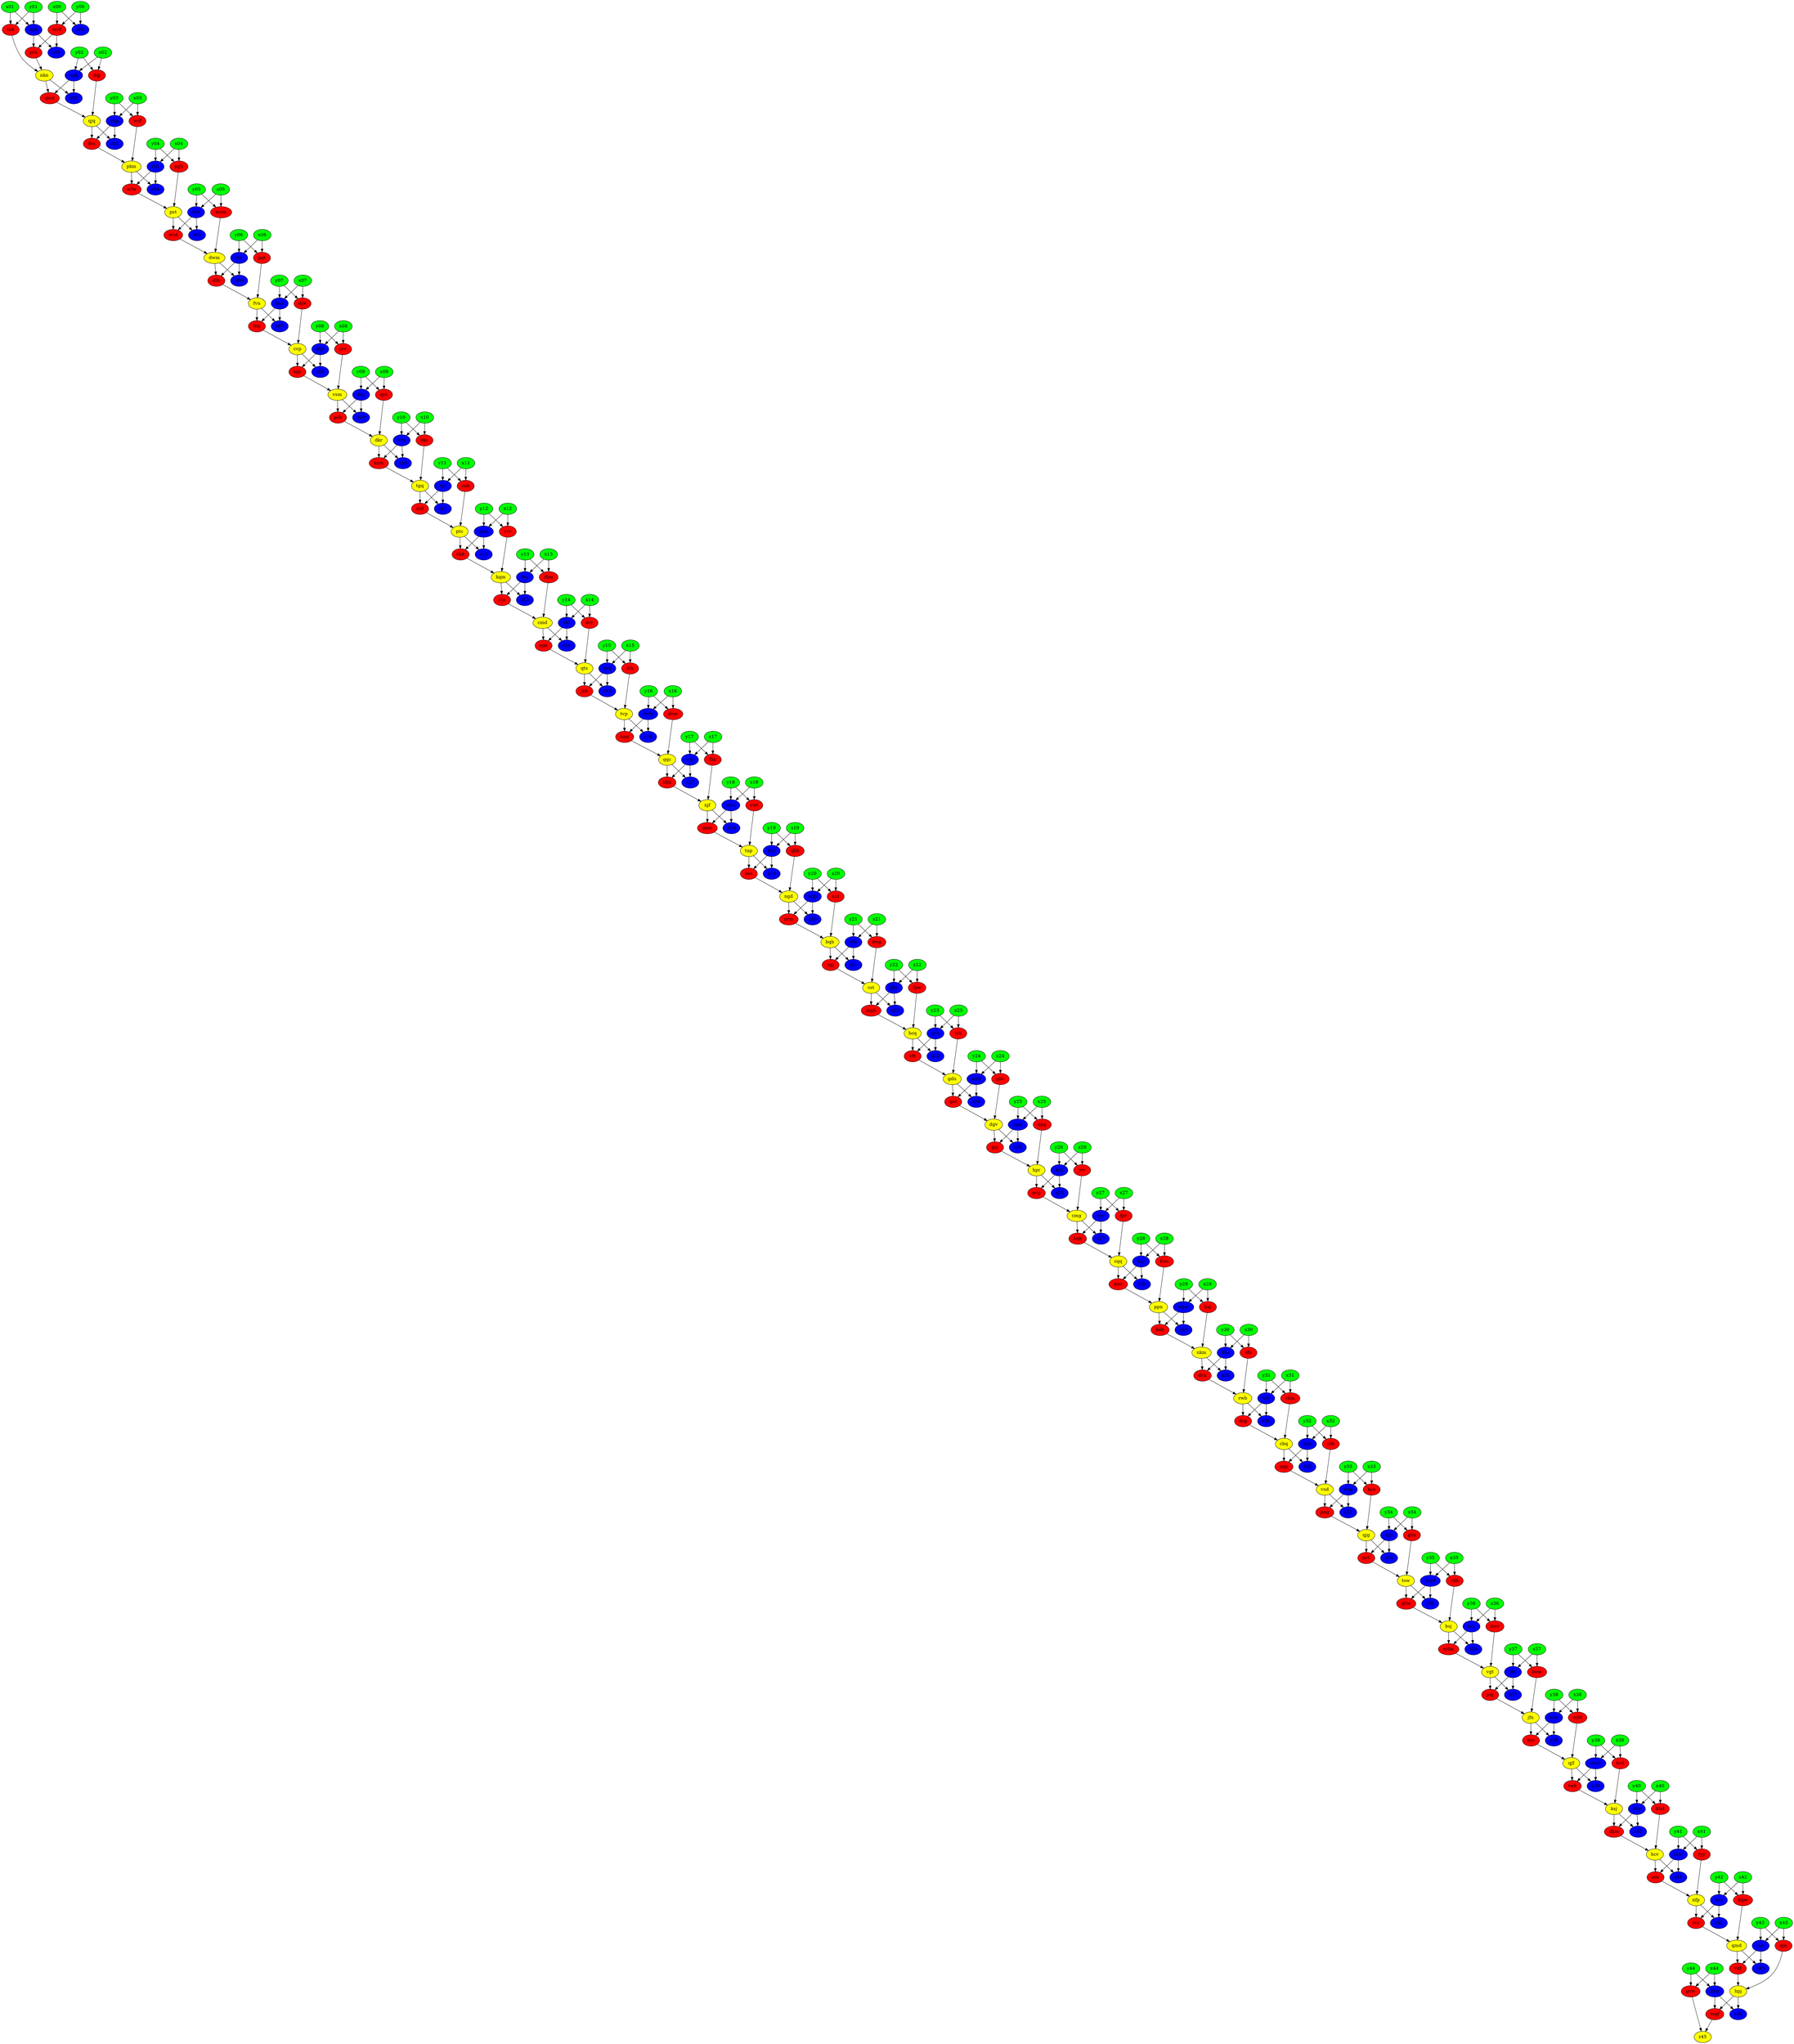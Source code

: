 digraph G {
  subgraph c_0 {
    x00 [style=filled,fillcolor=green];
    y00 [style=filled,fillcolor=green];
    z00
  }
  subgraph c_1 {
    x01 [style=filled,fillcolor=green];
    y01 [style=filled,fillcolor=green];
    z01
  }
  subgraph c_2 {
    x02 [style=filled,fillcolor=green];
    y02 [style=filled,fillcolor=green];
    z02
  }
  subgraph c_3 {
    x03 [style=filled,fillcolor=green];
    y03 [style=filled,fillcolor=green];
    z03
  }
  subgraph c_4 {
    x04 [style=filled,fillcolor=green];
    y04 [style=filled,fillcolor=green];
    z04
  }
  subgraph c_5 {
    x05 [style=filled,fillcolor=green];
    y05 [style=filled,fillcolor=green];
    z05
  }
  subgraph c_6 {
    x06 [style=filled,fillcolor=green];
    y06 [style=filled,fillcolor=green];
    z06
  }
  subgraph c_7 {
    x07 [style=filled,fillcolor=green];
    y07 [style=filled,fillcolor=green];
    z07
  }
  subgraph c_8 {
    x08 [style=filled,fillcolor=green];
    y08 [style=filled,fillcolor=green];
    z08
  }
  subgraph c_9 {
    x09 [style=filled,fillcolor=green];
    y09 [style=filled,fillcolor=green];
    z09
  }
  subgraph c_10 {
    x10 [style=filled,fillcolor=green];
    y10 [style=filled,fillcolor=green];
    z10
  }
  subgraph c_11 {
    x11 [style=filled,fillcolor=green];
    y11 [style=filled,fillcolor=green];
    z11
  }
  subgraph c_12 {
    x12 [style=filled,fillcolor=green];
    y12 [style=filled,fillcolor=green];
    z12
  }
  subgraph c_13 {
    x13 [style=filled,fillcolor=green];
    y13 [style=filled,fillcolor=green];
    z13
  }
  subgraph c_14 {
    x14 [style=filled,fillcolor=green];
    y14 [style=filled,fillcolor=green];
    z14
  }
  subgraph c_15 {
    x15 [style=filled,fillcolor=green];
    y15 [style=filled,fillcolor=green];
    z15
  }
  subgraph c_16 {
    x16 [style=filled,fillcolor=green];
    y16 [style=filled,fillcolor=green];
    z16
  }
  subgraph c_17 {
    x17 [style=filled,fillcolor=green];
    y17 [style=filled,fillcolor=green];
    z17
  }
  subgraph c_18 {
    x18 [style=filled,fillcolor=green];
    y18 [style=filled,fillcolor=green];
    z18
  }
  subgraph c_19 {
    x19 [style=filled,fillcolor=green];
    y19 [style=filled,fillcolor=green];
    z19
  }
  subgraph c_20 {
    x20 [style=filled,fillcolor=green];
    y20 [style=filled,fillcolor=green];
    z20
  }
  subgraph c_21 {
    x21 [style=filled,fillcolor=green];
    y21 [style=filled,fillcolor=green];
    z21
  }
  subgraph c_22 {
    x22 [style=filled,fillcolor=green];
    y22 [style=filled,fillcolor=green];
    z22
  }
  subgraph c_23 {
    x23 [style=filled,fillcolor=green];
    y23 [style=filled,fillcolor=green];
    z23
  }
  subgraph c_24 {
    x24 [style=filled,fillcolor=green];
    y24 [style=filled,fillcolor=green];
    z24
  }
  subgraph c_25 {
    x25 [style=filled,fillcolor=green];
    y25 [style=filled,fillcolor=green];
    z25
  }
  subgraph c_26 {
    x26 [style=filled,fillcolor=green];
    y26 [style=filled,fillcolor=green];
    z26
  }
  subgraph c_27 {
    x27 [style=filled,fillcolor=green];
    y27 [style=filled,fillcolor=green];
    z27
  }
  subgraph c_28 {
    x28 [style=filled,fillcolor=green];
    y28 [style=filled,fillcolor=green];
    z28
  }
  subgraph c_29 {
    x29 [style=filled,fillcolor=green];
    y29 [style=filled,fillcolor=green];
    z29
  }
  subgraph c_30 {
    x30 [style=filled,fillcolor=green];
    y30 [style=filled,fillcolor=green];
    z30
  }
  subgraph c_31 {
    x31 [style=filled,fillcolor=green];
    y31 [style=filled,fillcolor=green];
    z31
  }
  subgraph c_32 {
    x32 [style=filled,fillcolor=green];
    y32 [style=filled,fillcolor=green];
    z32
  }
  subgraph c_33 {
    x33 [style=filled,fillcolor=green];
    y33 [style=filled,fillcolor=green];
    z33
  }
  subgraph c_34 {
    x34 [style=filled,fillcolor=green];
    y34 [style=filled,fillcolor=green];
    z34
  }
  subgraph c_35 {
    x35 [style=filled,fillcolor=green];
    y35 [style=filled,fillcolor=green];
    z35
  }
  subgraph c_36 {
    x36 [style=filled,fillcolor=green];
    y36 [style=filled,fillcolor=green];
    z36
  }
  subgraph c_37 {
    x37 [style=filled,fillcolor=green];
    y37 [style=filled,fillcolor=green];
    z37
  }
  subgraph c_38 {
    x38 [style=filled,fillcolor=green];
    y38 [style=filled,fillcolor=green];
    z38
  }
  subgraph c_39 {
    x39 [style=filled,fillcolor=green];
    y39 [style=filled,fillcolor=green];
    z39
  }
  subgraph c_40 {
    x40 [style=filled,fillcolor=green];
    y40 [style=filled,fillcolor=green];
    z40
  }
  subgraph c_41 {
    x41 [style=filled,fillcolor=green];
    y41 [style=filled,fillcolor=green];
    z41
  }
  subgraph c_42 {
    x42 [style=filled,fillcolor=green];
    y42 [style=filled,fillcolor=green];
    z42
  }
  subgraph c_43 {
    x43 [style=filled,fillcolor=green];
    y43 [style=filled,fillcolor=green];
    z43
  }
  subgraph c_44 {
    x44 [style=filled,fillcolor=green];
    y44 [style=filled,fillcolor=green];
    z44
  }
  z31 [style=filled,fillcolor=blue];
  rwb -> z31
  ntb -> z31
  z17 [style=filled,fillcolor=blue];
  rrp -> z17
  qqc -> z17
  z02 [style=filled,fillcolor=blue];
  dgk -> z02
  nkn -> z02
  z10 [style=filled,fillcolor=blue];
  vrn -> z10
  dkr -> z10
  dqw [style=filled,fillcolor=red];
  y42 -> dqw
  x42 -> dqw
  rhk [style=filled,fillcolor=blue];
  x04 -> rhk
  y04 -> rhk
  fqm [style=filled,fillcolor=blue];
  y32 -> fqm
  x32 -> fqm
  fmg [style=filled,fillcolor=red];
  y21 -> fmg
  x21 -> fmg
  wcf [style=filled,fillcolor=red];
  x03 -> wcf
  y03 -> wcf
  wpw [style=filled,fillcolor=blue];
  x29 -> wpw
  y29 -> wpw
  bks [style=filled,fillcolor=blue];
  y07 -> bks
  x07 -> bks
  gcm [style=filled,fillcolor=blue];
  y12 -> gcm
  x12 -> gcm
  wsm [style=filled,fillcolor=blue];
  y39 -> wsm
  x39 -> wsm
  bhg [style=filled,fillcolor=blue];
  x44 -> bhg
  y44 -> bhg
  dkm [style=filled,fillcolor=red];
  bhc -> dkm
  ksj -> dkm
  mgb [style=filled,fillcolor=red];
  jfm -> mgb
  cst -> mgb
  ntb [style=filled,fillcolor=blue];
  y31 -> ntb
  x31 -> ntb
  z23 [style=filled,fillcolor=blue];
  hcq -> z23
  qrh -> z23
  kpp [style=filled,fillcolor=blue];
  y20 -> kpp
  x20 -> kpp
  snt [style=filled,fillcolor=red];
  x20 -> snt
  y20 -> snt
  mrd [style=filled,fillcolor=blue];
  y24 -> mrd
  x24 -> mrd
  psh [style=filled,fillcolor=red];
  vsm -> psh
  bnj -> psh
  bsj [style=filled,fillcolor=yellow];
  qhw -> bsj
  vdk -> bsj
  fnh [style=filled,fillcolor=blue];
  x43 -> fnh
  y43 -> fnh
  bnw [style=filled,fillcolor=red];
  y37 -> bnw
  x37 -> bnw
  z28 [style=filled,fillcolor=blue];
  cqq -> z28
  hqr -> z28
  z36 [style=filled,fillcolor=blue];
  bsj -> z36
  ccs -> z36
  z39 [style=filled,fillcolor=blue];
  wsm -> z39
  qjf -> z39
  prh [style=filled,fillcolor=red];
  wrd -> prh
  npf -> prh
  rvr [style=filled,fillcolor=red];
  hvs -> rvr
  nfp -> rvr
  ngd [style=filled,fillcolor=yellow];
  dss -> ngd
  qhh -> ngd
  kvd [style=filled,fillcolor=red];
  x39 -> kvd
  y39 -> kvd
  vsm [style=filled,fillcolor=yellow];
  tqn -> vsm
  cvv -> vsm
  cqq [style=filled,fillcolor=yellow];
  fpr -> cqq
  hqk -> cqq
  twk [style=filled,fillcolor=red];
  wsm -> twk
  qjf -> twk
  mmf [style=filled,fillcolor=blue];
  y35 -> mmf
  x35 -> mmf
  mvm [style=filled,fillcolor=red];
  y05 -> mvm
  x05 -> mvm
  dqj [style=filled,fillcolor=red];
  x02 -> dqj
  y02 -> dqj
  wkc [style=filled,fillcolor=blue];
  x18 -> wkc
  y18 -> wkc
  kvg [style=filled,fillcolor=blue];
  x15 -> kvg
  y15 -> kvg
  bqb [style=filled,fillcolor=yellow];
  nrm -> bqb
  snt -> bqb
  ctd [style=filled,fillcolor=red];
  sgt -> ctd
  tgq -> ctd
  cbq [style=filled,fillcolor=yellow];
  vkm -> cbq
  dcg -> cbq
  z19 [style=filled,fillcolor=blue];
  tnp -> z19
  ktg -> z19
  z45 [style=filled,fillcolor=yellow];
  mqf -> z45
  gvw -> z45
  rrs [style=filled,fillcolor=blue];
  x06 -> rrs
  y06 -> rrs
  z41 [style=filled,fillcolor=blue];
  ckw -> z41
  hcv -> z41
  qmd [style=filled,fillcolor=yellow];
  dqw -> qmd
  rvr -> qmd
  dwh [style=filled,fillcolor=blue];
  y16 -> dwh
  x16 -> dwh
  bhd [style=filled,fillcolor=red];
  x40 -> bhd
  y40 -> bhd
  z03 [style=filled,fillcolor=blue];
  psp -> z03
  qjq -> z03
  z15 [style=filled,fillcolor=blue];
  kvg -> z15
  qts -> z15
  nrm [style=filled,fillcolor=red];
  ngd -> nrm
  kpp -> nrm
  vdk [style=filled,fillcolor=red];
  x35 -> vdk
  y35 -> vdk
  vft [style=filled,fillcolor=red];
  qrh -> vft
  hcq -> vft
  z29 [style=filled,fillcolor=blue];
  wpw -> z29
  ppn -> z29
  vgt [style=filled,fillcolor=yellow];
  mtm -> vgt
  hwr -> vgt
  z22 [style=filled,fillcolor=blue];
  cst -> z22
  jfm -> z22
  dgv [style=filled,fillcolor=yellow];
  qnc -> dgv
  gbv -> dgv
  rjg [style=filled,fillcolor=red];
  y41 -> rjg
  x41 -> rjg
  mvj [style=filled,fillcolor=red];
  kch -> mvj
  hpr -> mvj
  knh [style=filled,fillcolor=blue];
  y38 -> knh
  x38 -> knh
  hqr [style=filled,fillcolor=blue];
  y28 -> hqr
  x28 -> hqr
  cts [style=filled,fillcolor=red];
  kqm -> cts
  fvr -> cts
  fvn [style=filled,fillcolor=yellow];
  gqt -> fvn
  dth -> fvn
  pkm [style=filled,fillcolor=yellow];
  fbs -> pkm
  wcf -> pkm
  jrv [style=filled,fillcolor=red];
  x26 -> jrv
  y26 -> jrv
  z01 [style=filled,fillcolor=blue];
  npf -> z01
  wrd -> z01
  cnk [style=filled,fillcolor=red];
  x11 -> cnk
  y11 -> cnk
  cvp [style=filled,fillcolor=yellow];
  djw -> cvp
  fmj -> cvp
  gcj [style=filled,fillcolor=red];
  dgv -> gcj
  bpw -> gcj
  qwd [style=filled,fillcolor=red];
  dgk -> qwd
  nkn -> qwd
  z30 [style=filled,fillcolor=blue];
  nkm -> z30
  kbc -> z30
  wrd [style=filled,fillcolor=red];
  y00 -> wrd
  x00 -> wrd
  hng [style=filled,fillcolor=red];
  dwh -> hng
  tvp -> hng
  gqt [style=filled,fillcolor=red];
  x06 -> gqt
  y06 -> gqt
  vfb [style=filled,fillcolor=blue];
  x21 -> vfb
  y21 -> vfb
  nvt [style=filled,fillcolor=red];
  sjd -> nvt
  qjg -> nvt
  tsw [style=filled,fillcolor=yellow];
  gbs -> tsw
  nvt -> tsw
  gvw [style=filled,fillcolor=red];
  x44 -> gvw
  y44 -> gvw
  dcr [style=filled,fillcolor=red];
  y14 -> dcr
  x14 -> dcr
  gbs [style=filled,fillcolor=red];
  x34 -> gbs
  y34 -> gbs
  dnw [style=filled,fillcolor=red];
  y16 -> dnw
  x16 -> dnw
  dkr [style=filled,fillcolor=yellow];
  psh -> dkr
  qrc -> dkr
  pst [style=filled,fillcolor=yellow];
  wfw -> pst
  pgh -> pst
  vkf [style=filled,fillcolor=red];
  qmd -> vkf
  fnh -> vkf
  z20 [style=filled,fillcolor=blue];
  kpp -> z20
  ngd -> z20
  cmg [style=filled,fillcolor=yellow];
  mvj -> cmg
  jrv -> cmg
  z43 [style=filled,fillcolor=blue];
  qmd -> z43
  fnh -> z43
  ktg [style=filled,fillcolor=blue];
  y19 -> ktg
  x19 -> ktg
  fhk [style=filled,fillcolor=red];
  y17 -> fhk
  x17 -> fhk
  bhc [style=filled,fillcolor=blue];
  y40 -> bhc
  x40 -> bhc
  bhk [style=filled,fillcolor=red];
  rrp -> bhk
  qqc -> bhk
  djw [style=filled,fillcolor=red];
  x07 -> djw
  y07 -> djw
  z04 [style=filled,fillcolor=blue];
  rhk -> z04
  pkm -> z04
  hqk [style=filled,fillcolor=red];
  cmg -> hqk
  cgv -> hqk
  qqp [style=filled,fillcolor=red];
  cbq -> qqp
  fqm -> qqp
  z11 [style=filled,fillcolor=blue];
  sgt -> z11
  tgq -> z11
  nfp [style=filled,fillcolor=yellow];
  rjg -> nfp
  cds -> nfp
  gdn [style=filled,fillcolor=yellow];
  trn -> gdn
  vft -> gdn
  mqf [style=filled,fillcolor=red];
  bhg -> mqf
  hpj -> mqf
  jfn [style=filled,fillcolor=yellow];
  jcq -> jfn
  bnw -> jfn
  dqr [style=filled,fillcolor=blue];
  y08 -> dqr
  x08 -> dqr
  cch [style=filled,fillcolor=red];
  x32 -> cch
  y32 -> cch
  gnm [style=filled,fillcolor=red];
  wkc -> gnm
  njf -> gnm
  cmd [style=filled,fillcolor=yellow];
  rhm -> cmd
  cts -> cmd
  qnc [style=filled,fillcolor=red];
  gdn -> qnc
  mrd -> qnc
  jmq [style=filled,fillcolor=red];
  vsd -> jmq
  wrp -> jmq
  njn [style=filled,fillcolor=red];
  y43 -> njn
  x43 -> njn
  gbv [style=filled,fillcolor=red];
  x24 -> gbv
  y24 -> gbv
  qts [style=filled,fillcolor=yellow];
  sjm -> qts
  dcr -> qts
  z38 [style=filled,fillcolor=blue];
  knh -> z38
  jfn -> z38
  brc [style=filled,fillcolor=red];
  knh -> brc
  jfn -> brc
  dss [style=filled,fillcolor=red];
  tnp -> dss
  ktg -> dss
  qhh [style=filled,fillcolor=red];
  x19 -> qhh
  y19 -> qhh
  z06 [style=filled,fillcolor=blue];
  dwm -> z06
  rrs -> z06
  hpj [style=filled,fillcolor=yellow];
  njn -> hpj
  vkf -> hpj
  z21 [style=filled,fillcolor=blue];
  vfb -> z21
  bqb -> z21
  rwt [style=filled,fillcolor=red];
  x18 -> rwt
  y18 -> rwt
  z34 [style=filled,fillcolor=blue];
  sjd -> z34
  qjg -> z34
  sjd [style=filled,fillcolor=blue];
  x34 -> sjd
  y34 -> sjd
  rdh [style=filled,fillcolor=blue];
  y05 -> rdh
  x05 -> rdh
  rhm [style=filled,fillcolor=red];
  x13 -> rhm
  y13 -> rhm
  qrc [style=filled,fillcolor=red];
  x09 -> qrc
  y09 -> qrc
  pgh [style=filled,fillcolor=red];
  x04 -> pgh
  y04 -> pgh
  z35 [style=filled,fillcolor=blue];
  mmf -> z35
  tsw -> z35
  ksj [style=filled,fillcolor=yellow];
  kvd -> ksj
  twk -> ksj
  qhw [style=filled,fillcolor=red];
  mmf -> qhw
  tsw -> qhw
  sjm [style=filled,fillcolor=red];
  cmd -> sjm
  ttt -> sjm
  cfn [style=filled,fillcolor=red];
  x30 -> cfn
  y30 -> cfn
  jht [style=filled,fillcolor=blue];
  y37 -> jht
  x37 -> jht
  dcg [style=filled,fillcolor=red];
  rwb -> dcg
  ntb -> dcg
  fvr [style=filled,fillcolor=blue];
  x13 -> fvr
  y13 -> fvr
  vrn [style=filled,fillcolor=blue];
  x10 -> vrn
  y10 -> vrn
  z12 [style=filled,fillcolor=blue];
  ptc -> z12
  gcm -> z12
  z33 [style=filled,fillcolor=blue];
  wrp -> z33
  vsd -> z33
  vgj [style=filled,fillcolor=red];
  bqb -> vgj
  vfb -> vgj
  sgt [style=filled,fillcolor=blue];
  x11 -> sgt
  y11 -> sgt
  z25 [style=filled,fillcolor=blue];
  bpw -> z25
  dgv -> z25
  dwm [style=filled,fillcolor=yellow];
  mvm -> dwm
  wvd -> dwm
  hwr [style=filled,fillcolor=red];
  y36 -> hwr
  x36 -> hwr
  rrp [style=filled,fillcolor=blue];
  y17 -> rrp
  x17 -> rrp
  z24 [style=filled,fillcolor=blue];
  mrd -> z24
  gdn -> z24
  kwc [style=filled,fillcolor=red];
  x28 -> kwc
  y28 -> kwc
  qjq [style=filled,fillcolor=yellow];
  qwd -> qjq
  dqj -> qjq
  z08 [style=filled,fillcolor=blue];
  dqr -> z08
  cvp -> z08
  rwb [style=filled,fillcolor=yellow];
  dvh -> rwb
  cfn -> rwb
  nkn [style=filled,fillcolor=yellow];
  prh -> nkn
  tvb -> nkn
  cbh [style=filled,fillcolor=red];
  ptc -> cbh
  gcm -> cbh
  trn [style=filled,fillcolor=red];
  x23 -> trn
  y23 -> trn
  cvv [style=filled,fillcolor=red];
  x08 -> cvv
  y08 -> cvv
  tqn [style=filled,fillcolor=red];
  cvp -> tqn
  dqr -> tqn
  qrh [style=filled,fillcolor=blue];
  y23 -> qrh
  x23 -> qrh
  wvd [style=filled,fillcolor=red];
  rdh -> wvd
  pst -> wvd
  z05 [style=filled,fillcolor=blue];
  pst -> z05
  rdh -> z05
  dth [style=filled,fillcolor=red];
  rrs -> dth
  dwm -> dth
  jkh [style=filled,fillcolor=red];
  qts -> jkh
  kvg -> jkh
  kch [style=filled,fillcolor=blue];
  x26 -> kch
  y26 -> kch
  jcq [style=filled,fillcolor=red];
  jht -> jcq
  vgt -> jcq
  tvp [style=filled,fillcolor=yellow];
  fsh -> tvp
  jkh -> tvp
  z18 [style=filled,fillcolor=blue];
  njf -> z18
  wkc -> z18
  kqm [style=filled,fillcolor=yellow];
  cbh -> kqm
  vrv -> kqm
  cst [style=filled,fillcolor=yellow];
  fmg -> cst
  vgj -> cst
  ksh [style=filled,fillcolor=red];
  x33 -> ksh
  y33 -> ksh
  kbc [style=filled,fillcolor=blue];
  x30 -> kbc
  y30 -> kbc
  vrv [style=filled,fillcolor=red];
  x12 -> vrv
  y12 -> vrv
  tgq [style=filled,fillcolor=yellow];
  kks -> tgq
  kmb -> tgq
  z26 [style=filled,fillcolor=blue];
  hpr -> z26
  kch -> z26
  z09 [style=filled,fillcolor=blue];
  bnj -> z09
  vsm -> z09
  dvh [style=filled,fillcolor=red];
  kbc -> dvh
  nkm -> dvh
  jfm [style=filled,fillcolor=blue];
  y22 -> jfm
  x22 -> jfm
  mbt [style=filled,fillcolor=red];
  y38 -> mbt
  x38 -> mbt
  z40 [style=filled,fillcolor=blue];
  ksj -> z40
  bhc -> z40
  qjf [style=filled,fillcolor=yellow];
  mbt -> qjf
  brc -> qjf
  tnp [style=filled,fillcolor=yellow];
  rwt -> tnp
  gnm -> tnp
  tvb [style=filled,fillcolor=red];
  y01 -> tvb
  x01 -> tvb
  fbs [style=filled,fillcolor=red];
  qjq -> fbs
  psp -> fbs
  cgv [style=filled,fillcolor=blue];
  x27 -> cgv
  y27 -> cgv
  z37 [style=filled,fillcolor=blue];
  jht -> z37
  vgt -> z37
  qqc [style=filled,fillcolor=yellow];
  hng -> qqc
  dnw -> qqc
  z14 [style=filled,fillcolor=blue];
  ttt -> z14
  cmd -> z14
  z13 [style=filled,fillcolor=blue];
  kqm -> z13
  fvr -> z13
  cds [style=filled,fillcolor=red];
  hcv -> cds
  ckw -> cds
  kmb [style=filled,fillcolor=red];
  vrn -> kmb
  dkr -> kmb
  mtm [style=filled,fillcolor=red];
  ccs -> mtm
  bsj -> mtm
  qjg [style=filled,fillcolor=yellow];
  ksh -> qjg
  jmq -> qjg
  npf [style=filled,fillcolor=blue];
  y01 -> npf
  x01 -> npf
  bnj [style=filled,fillcolor=blue];
  x09 -> bnj
  y09 -> bnj
  kks [style=filled,fillcolor=red];
  y10 -> kks
  x10 -> kks
  z32 [style=filled,fillcolor=blue];
  cbq -> z32
  fqm -> z32
  fpw [style=filled,fillcolor=red];
  y22 -> fpw
  x22 -> fpw
  vsd [style=filled,fillcolor=yellow];
  cch -> vsd
  qqp -> vsd
  psp [style=filled,fillcolor=blue];
  y03 -> psp
  x03 -> psp
  njf [style=filled,fillcolor=yellow];
  bhk -> njf
  fhk -> njf
  ccs [style=filled,fillcolor=blue];
  y36 -> ccs
  x36 -> ccs
  hvs [style=filled,fillcolor=blue];
  y42 -> hvs
  x42 -> hvs
  hpr [style=filled,fillcolor=yellow];
  dpg -> hpr
  gcj -> hpr
  bpw [style=filled,fillcolor=blue];
  y25 -> bpw
  x25 -> bpw
  hcv [style=filled,fillcolor=yellow];
  dkm -> hcv
  bhd -> hcv
  hcq [style=filled,fillcolor=yellow];
  fpw -> hcq
  mgb -> hcq
  ckw [style=filled,fillcolor=blue];
  x41 -> ckw
  y41 -> ckw
  ppn [style=filled,fillcolor=yellow];
  kwc -> ppn
  qwc -> ppn
  z44 [style=filled,fillcolor=blue];
  bhg -> z44
  hpj -> z44
  qwc [style=filled,fillcolor=red];
  hqr -> qwc
  cqq -> qwc
  hsj [style=filled,fillcolor=red];
  x29 -> hsj
  y29 -> hsj
  wfw [style=filled,fillcolor=red];
  rhk -> wfw
  pkm -> wfw
  z27 [style=filled,fillcolor=blue];
  cgv -> z27
  cmg -> z27
  dgk [style=filled,fillcolor=blue];
  y02 -> dgk
  x02 -> dgk
  fpr [style=filled,fillcolor=red];
  y27 -> fpr
  x27 -> fpr
  fmj [style=filled,fillcolor=red];
  fvn -> fmj
  bks -> fmj
  vkm [style=filled,fillcolor=red];
  y31 -> vkm
  x31 -> vkm
  z42 [style=filled,fillcolor=blue];
  hvs -> z42
  nfp -> z42
  z00 [style=filled,fillcolor=blue];
  y00 -> z00
  x00 -> z00
  z16 [style=filled,fillcolor=blue];
  tvp -> z16
  dwh -> z16
  dpg [style=filled,fillcolor=red];
  y25 -> dpg
  x25 -> dpg
  nkm [style=filled,fillcolor=yellow];
  hsj -> nkm
  bdh -> nkm
  ptc [style=filled,fillcolor=yellow];
  ctd -> ptc
  cnk -> ptc
  z07 [style=filled,fillcolor=blue];
  fvn -> z07
  bks -> z07
  ttt [style=filled,fillcolor=blue];
  y14 -> ttt
  x14 -> ttt
  fsh [style=filled,fillcolor=red];
  y15 -> fsh
  x15 -> fsh
  wrp [style=filled,fillcolor=blue];
  y33 -> wrp
  x33 -> wrp
  bdh [style=filled,fillcolor=red];
  wpw -> bdh
  ppn -> bdh
}

